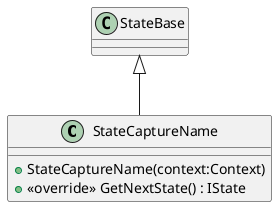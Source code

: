 @startuml
class StateCaptureName {
    + StateCaptureName(context:Context)
    + <<override>> GetNextState() : IState
}
StateBase <|-- StateCaptureName
@enduml
